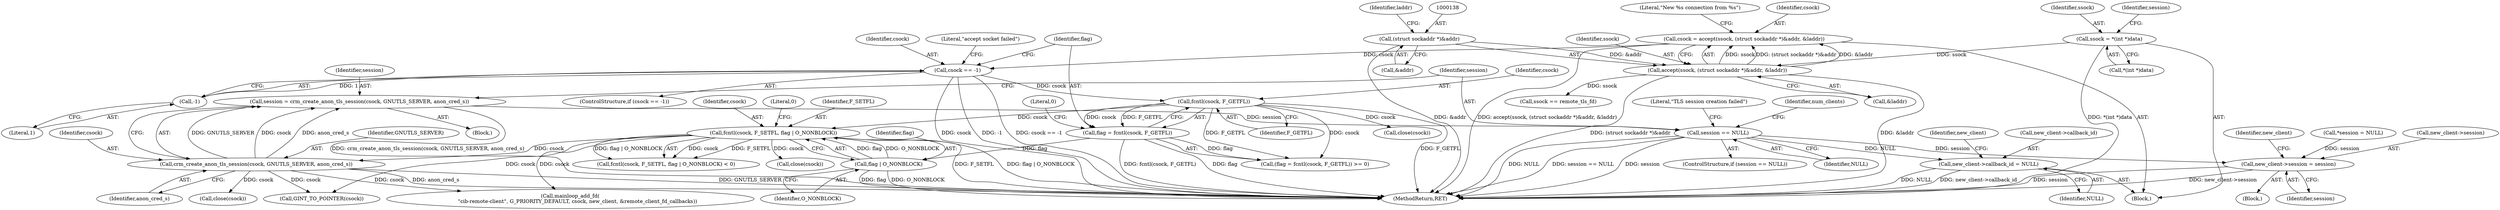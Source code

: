 digraph "0_pacemaker_564f7cc2a51dcd2f28ab12a13394f31be5aa3c93_2@API" {
"1000203" [label="(Call,session = crm_create_anon_tls_session(csock, GNUTLS_SERVER, anon_cred_s))"];
"1000205" [label="(Call,crm_create_anon_tls_session(csock, GNUTLS_SERVER, anon_cred_s))"];
"1000176" [label="(Call,fcntl(csock, F_SETFL, flag | O_NONBLOCK))"];
"1000169" [label="(Call,fcntl(csock, F_GETFL))"];
"1000156" [label="(Call,csock == -1)"];
"1000133" [label="(Call,csock = accept(ssock, (struct sockaddr *)&addr, &laddr))"];
"1000135" [label="(Call,accept(ssock, (struct sockaddr *)&addr, &laddr))"];
"1000113" [label="(Call,ssock = *(int *)data)"];
"1000137" [label="(Call,(struct sockaddr *)&addr)"];
"1000158" [label="(Call,-1)"];
"1000179" [label="(Call,flag | O_NONBLOCK)"];
"1000167" [label="(Call,flag = fcntl(csock, F_GETFL))"];
"1000210" [label="(Call,session == NULL)"];
"1000233" [label="(Call,new_client->callback_id = NULL)"];
"1000256" [label="(Call,new_client->session = session)"];
"1000159" [label="(Literal,1)"];
"1000208" [label="(Identifier,anon_cred_s)"];
"1000177" [label="(Identifier,csock)"];
"1000156" [label="(Call,csock == -1)"];
"1000162" [label="(Literal,\"accept socket failed\")"];
"1000215" [label="(Literal,\"TLS session creation failed\")"];
"1000176" [label="(Call,fcntl(csock, F_SETFL, flag | O_NONBLOCK))"];
"1000257" [label="(Call,new_client->session)"];
"1000267" [label="(Call,GINT_TO_POINTER(csock))"];
"1000114" [label="(Identifier,ssock)"];
"1000271" [label="(Identifier,new_client)"];
"1000237" [label="(Identifier,NULL)"];
"1000146" [label="(Call,ssock == remote_tls_fd)"];
"1000141" [label="(Call,&laddr)"];
"1000216" [label="(Call,close(csock))"];
"1000169" [label="(Call,fcntl(csock, F_GETFL))"];
"1000166" [label="(Call,(flag = fcntl(csock, F_GETFL)) >= 0)"];
"1000171" [label="(Identifier,F_GETFL)"];
"1000139" [label="(Call,&addr)"];
"1000121" [label="(Call,*session = NULL)"];
"1000137" [label="(Call,(struct sockaddr *)&addr)"];
"1000212" [label="(Identifier,NULL)"];
"1000288" [label="(MethodReturn,RET)"];
"1000207" [label="(Identifier,GNUTLS_SERVER)"];
"1000210" [label="(Call,session == NULL)"];
"1000234" [label="(Call,new_client->callback_id)"];
"1000256" [label="(Call,new_client->session = session)"];
"1000115" [label="(Call,*(int *)data)"];
"1000240" [label="(Identifier,new_client)"];
"1000172" [label="(Literal,0)"];
"1000144" [label="(Literal,\"New %s connection from %s\")"];
"1000179" [label="(Call,flag | O_NONBLOCK)"];
"1000157" [label="(Identifier,csock)"];
"1000203" [label="(Call,session = crm_create_anon_tls_session(csock, GNUTLS_SERVER, anon_cred_s))"];
"1000250" [label="(Block,)"];
"1000158" [label="(Call,-1)"];
"1000260" [label="(Identifier,session)"];
"1000273" [label="(Call,mainloop_add_fd(\n         \"cib-remote-client\", G_PRIORITY_DEFAULT, csock, new_client, &remote_client_fd_callbacks))"];
"1000182" [label="(Literal,0)"];
"1000170" [label="(Identifier,csock)"];
"1000194" [label="(Call,close(csock))"];
"1000205" [label="(Call,crm_create_anon_tls_session(csock, GNUTLS_SERVER, anon_cred_s))"];
"1000206" [label="(Identifier,csock)"];
"1000180" [label="(Identifier,flag)"];
"1000181" [label="(Identifier,O_NONBLOCK)"];
"1000167" [label="(Call,flag = fcntl(csock, F_GETFL))"];
"1000211" [label="(Identifier,session)"];
"1000175" [label="(Call,fcntl(csock, F_SETFL, flag | O_NONBLOCK) < 0)"];
"1000136" [label="(Identifier,ssock)"];
"1000178" [label="(Identifier,F_SETFL)"];
"1000202" [label="(Block,)"];
"1000105" [label="(Block,)"];
"1000155" [label="(ControlStructure,if (csock == -1))"];
"1000233" [label="(Call,new_client->callback_id = NULL)"];
"1000209" [label="(ControlStructure,if (session == NULL))"];
"1000133" [label="(Call,csock = accept(ssock, (struct sockaddr *)&addr, &laddr))"];
"1000142" [label="(Identifier,laddr)"];
"1000221" [label="(Identifier,num_clients)"];
"1000168" [label="(Identifier,flag)"];
"1000204" [label="(Identifier,session)"];
"1000113" [label="(Call,ssock = *(int *)data)"];
"1000186" [label="(Call,close(csock))"];
"1000135" [label="(Call,accept(ssock, (struct sockaddr *)&addr, &laddr))"];
"1000122" [label="(Identifier,session)"];
"1000134" [label="(Identifier,csock)"];
"1000203" -> "1000202"  [label="AST: "];
"1000203" -> "1000205"  [label="CFG: "];
"1000204" -> "1000203"  [label="AST: "];
"1000205" -> "1000203"  [label="AST: "];
"1000211" -> "1000203"  [label="CFG: "];
"1000203" -> "1000288"  [label="DDG: crm_create_anon_tls_session(csock, GNUTLS_SERVER, anon_cred_s)"];
"1000205" -> "1000203"  [label="DDG: csock"];
"1000205" -> "1000203"  [label="DDG: GNUTLS_SERVER"];
"1000205" -> "1000203"  [label="DDG: anon_cred_s"];
"1000203" -> "1000210"  [label="DDG: session"];
"1000205" -> "1000208"  [label="CFG: "];
"1000206" -> "1000205"  [label="AST: "];
"1000207" -> "1000205"  [label="AST: "];
"1000208" -> "1000205"  [label="AST: "];
"1000205" -> "1000288"  [label="DDG: anon_cred_s"];
"1000205" -> "1000288"  [label="DDG: GNUTLS_SERVER"];
"1000176" -> "1000205"  [label="DDG: csock"];
"1000205" -> "1000216"  [label="DDG: csock"];
"1000205" -> "1000267"  [label="DDG: csock"];
"1000205" -> "1000273"  [label="DDG: csock"];
"1000176" -> "1000175"  [label="AST: "];
"1000176" -> "1000179"  [label="CFG: "];
"1000177" -> "1000176"  [label="AST: "];
"1000178" -> "1000176"  [label="AST: "];
"1000179" -> "1000176"  [label="AST: "];
"1000182" -> "1000176"  [label="CFG: "];
"1000176" -> "1000288"  [label="DDG: F_SETFL"];
"1000176" -> "1000288"  [label="DDG: flag | O_NONBLOCK"];
"1000176" -> "1000175"  [label="DDG: csock"];
"1000176" -> "1000175"  [label="DDG: F_SETFL"];
"1000176" -> "1000175"  [label="DDG: flag | O_NONBLOCK"];
"1000169" -> "1000176"  [label="DDG: csock"];
"1000179" -> "1000176"  [label="DDG: flag"];
"1000179" -> "1000176"  [label="DDG: O_NONBLOCK"];
"1000176" -> "1000186"  [label="DDG: csock"];
"1000176" -> "1000267"  [label="DDG: csock"];
"1000176" -> "1000273"  [label="DDG: csock"];
"1000169" -> "1000167"  [label="AST: "];
"1000169" -> "1000171"  [label="CFG: "];
"1000170" -> "1000169"  [label="AST: "];
"1000171" -> "1000169"  [label="AST: "];
"1000167" -> "1000169"  [label="CFG: "];
"1000169" -> "1000288"  [label="DDG: F_GETFL"];
"1000169" -> "1000166"  [label="DDG: csock"];
"1000169" -> "1000166"  [label="DDG: F_GETFL"];
"1000169" -> "1000167"  [label="DDG: csock"];
"1000169" -> "1000167"  [label="DDG: F_GETFL"];
"1000156" -> "1000169"  [label="DDG: csock"];
"1000169" -> "1000194"  [label="DDG: csock"];
"1000156" -> "1000155"  [label="AST: "];
"1000156" -> "1000158"  [label="CFG: "];
"1000157" -> "1000156"  [label="AST: "];
"1000158" -> "1000156"  [label="AST: "];
"1000162" -> "1000156"  [label="CFG: "];
"1000168" -> "1000156"  [label="CFG: "];
"1000156" -> "1000288"  [label="DDG: csock == -1"];
"1000156" -> "1000288"  [label="DDG: csock"];
"1000156" -> "1000288"  [label="DDG: -1"];
"1000133" -> "1000156"  [label="DDG: csock"];
"1000158" -> "1000156"  [label="DDG: 1"];
"1000133" -> "1000105"  [label="AST: "];
"1000133" -> "1000135"  [label="CFG: "];
"1000134" -> "1000133"  [label="AST: "];
"1000135" -> "1000133"  [label="AST: "];
"1000144" -> "1000133"  [label="CFG: "];
"1000133" -> "1000288"  [label="DDG: accept(ssock, (struct sockaddr *)&addr, &laddr)"];
"1000135" -> "1000133"  [label="DDG: ssock"];
"1000135" -> "1000133"  [label="DDG: (struct sockaddr *)&addr"];
"1000135" -> "1000133"  [label="DDG: &laddr"];
"1000135" -> "1000141"  [label="CFG: "];
"1000136" -> "1000135"  [label="AST: "];
"1000137" -> "1000135"  [label="AST: "];
"1000141" -> "1000135"  [label="AST: "];
"1000135" -> "1000288"  [label="DDG: &laddr"];
"1000135" -> "1000288"  [label="DDG: (struct sockaddr *)&addr"];
"1000113" -> "1000135"  [label="DDG: ssock"];
"1000137" -> "1000135"  [label="DDG: &addr"];
"1000135" -> "1000146"  [label="DDG: ssock"];
"1000113" -> "1000105"  [label="AST: "];
"1000113" -> "1000115"  [label="CFG: "];
"1000114" -> "1000113"  [label="AST: "];
"1000115" -> "1000113"  [label="AST: "];
"1000122" -> "1000113"  [label="CFG: "];
"1000113" -> "1000288"  [label="DDG: *(int *)data"];
"1000137" -> "1000139"  [label="CFG: "];
"1000138" -> "1000137"  [label="AST: "];
"1000139" -> "1000137"  [label="AST: "];
"1000142" -> "1000137"  [label="CFG: "];
"1000137" -> "1000288"  [label="DDG: &addr"];
"1000158" -> "1000159"  [label="CFG: "];
"1000159" -> "1000158"  [label="AST: "];
"1000179" -> "1000181"  [label="CFG: "];
"1000180" -> "1000179"  [label="AST: "];
"1000181" -> "1000179"  [label="AST: "];
"1000179" -> "1000288"  [label="DDG: O_NONBLOCK"];
"1000179" -> "1000288"  [label="DDG: flag"];
"1000167" -> "1000179"  [label="DDG: flag"];
"1000167" -> "1000166"  [label="AST: "];
"1000168" -> "1000167"  [label="AST: "];
"1000172" -> "1000167"  [label="CFG: "];
"1000167" -> "1000288"  [label="DDG: flag"];
"1000167" -> "1000288"  [label="DDG: fcntl(csock, F_GETFL)"];
"1000167" -> "1000166"  [label="DDG: flag"];
"1000210" -> "1000209"  [label="AST: "];
"1000210" -> "1000212"  [label="CFG: "];
"1000211" -> "1000210"  [label="AST: "];
"1000212" -> "1000210"  [label="AST: "];
"1000215" -> "1000210"  [label="CFG: "];
"1000221" -> "1000210"  [label="CFG: "];
"1000210" -> "1000288"  [label="DDG: NULL"];
"1000210" -> "1000288"  [label="DDG: session == NULL"];
"1000210" -> "1000288"  [label="DDG: session"];
"1000210" -> "1000233"  [label="DDG: NULL"];
"1000210" -> "1000256"  [label="DDG: session"];
"1000233" -> "1000105"  [label="AST: "];
"1000233" -> "1000237"  [label="CFG: "];
"1000234" -> "1000233"  [label="AST: "];
"1000237" -> "1000233"  [label="AST: "];
"1000240" -> "1000233"  [label="CFG: "];
"1000233" -> "1000288"  [label="DDG: NULL"];
"1000233" -> "1000288"  [label="DDG: new_client->callback_id"];
"1000256" -> "1000250"  [label="AST: "];
"1000256" -> "1000260"  [label="CFG: "];
"1000257" -> "1000256"  [label="AST: "];
"1000260" -> "1000256"  [label="AST: "];
"1000271" -> "1000256"  [label="CFG: "];
"1000256" -> "1000288"  [label="DDG: session"];
"1000256" -> "1000288"  [label="DDG: new_client->session"];
"1000121" -> "1000256"  [label="DDG: session"];
}
